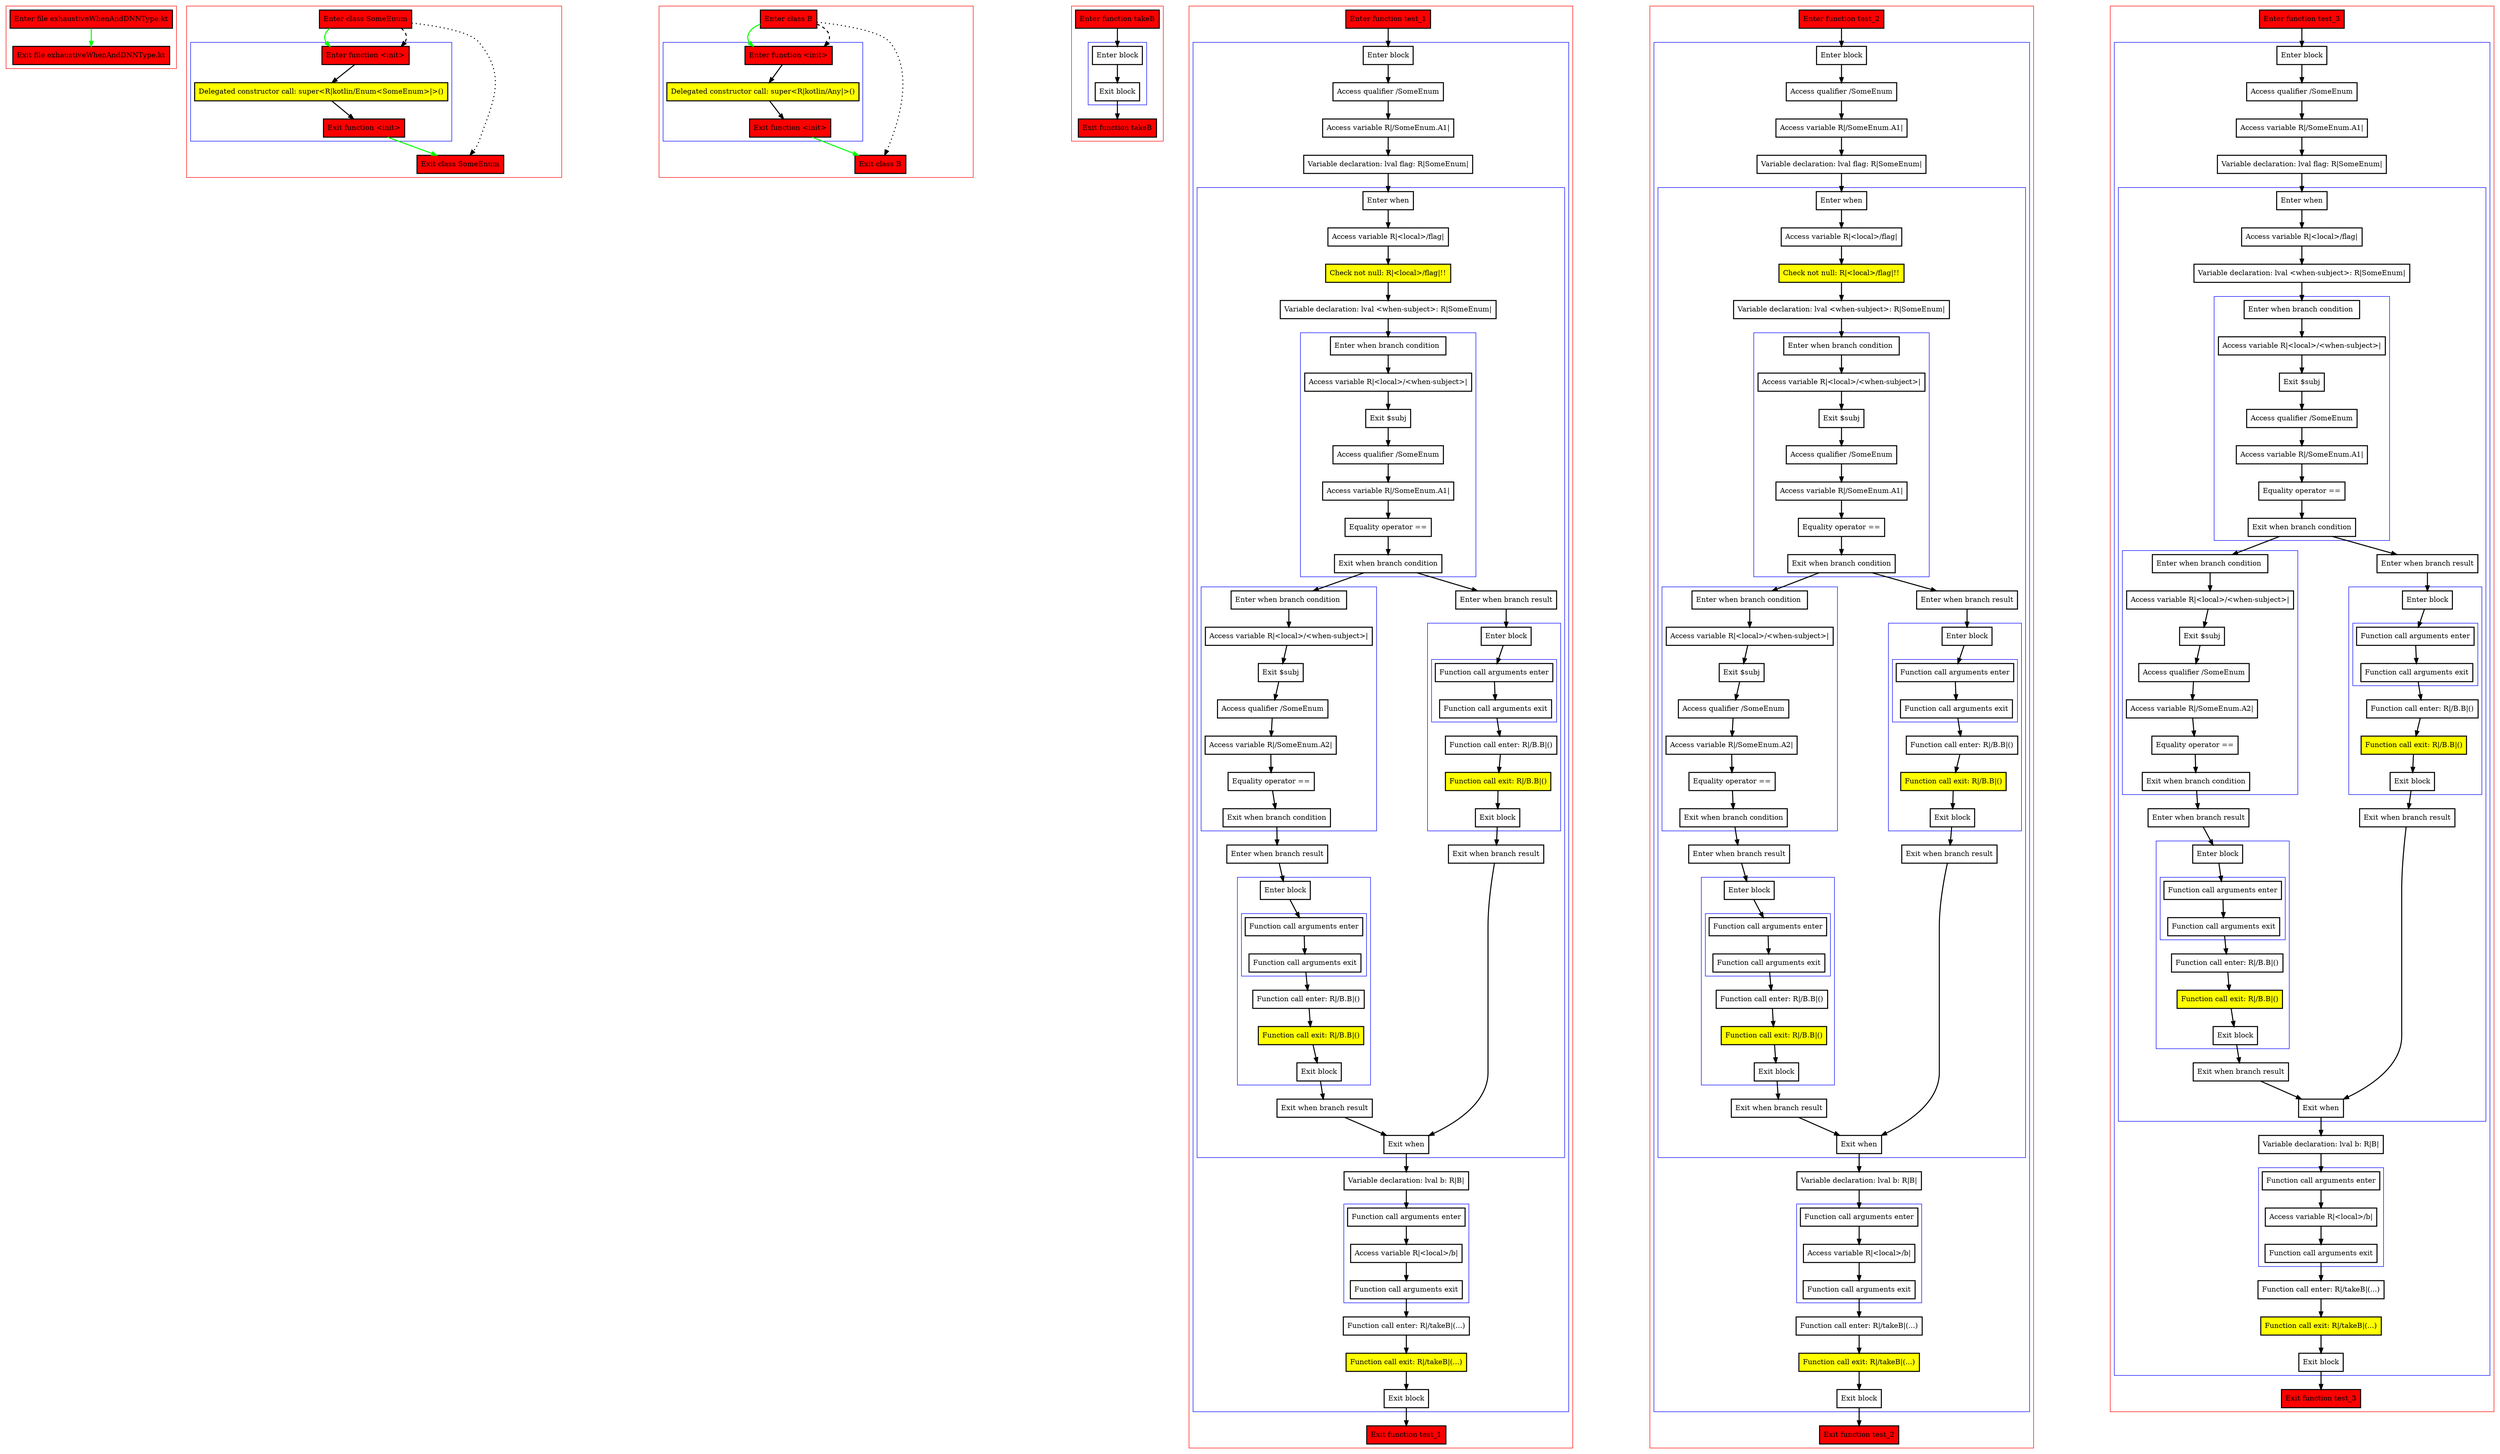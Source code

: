 digraph exhaustiveWhenAndDNNType_kt {
    graph [nodesep=3]
    node [shape=box penwidth=2]
    edge [penwidth=2]

    subgraph cluster_0 {
        color=red
        0 [label="Enter file exhaustiveWhenAndDNNType.kt" style="filled" fillcolor=red];
        1 [label="Exit file exhaustiveWhenAndDNNType.kt" style="filled" fillcolor=red];
    }
    0 -> {1} [color=green];

    subgraph cluster_1 {
        color=red
        2 [label="Enter class SomeEnum" style="filled" fillcolor=red];
        subgraph cluster_2 {
            color=blue
            3 [label="Enter function <init>" style="filled" fillcolor=red];
            4 [label="Delegated constructor call: super<R|kotlin/Enum<SomeEnum>|>()" style="filled" fillcolor=yellow];
            5 [label="Exit function <init>" style="filled" fillcolor=red];
        }
        6 [label="Exit class SomeEnum" style="filled" fillcolor=red];
    }
    2 -> {3} [color=green];
    2 -> {6} [style=dotted];
    2 -> {3} [style=dashed];
    3 -> {4};
    4 -> {5};
    5 -> {6} [color=green];

    subgraph cluster_3 {
        color=red
        7 [label="Enter class B" style="filled" fillcolor=red];
        subgraph cluster_4 {
            color=blue
            8 [label="Enter function <init>" style="filled" fillcolor=red];
            9 [label="Delegated constructor call: super<R|kotlin/Any|>()" style="filled" fillcolor=yellow];
            10 [label="Exit function <init>" style="filled" fillcolor=red];
        }
        11 [label="Exit class B" style="filled" fillcolor=red];
    }
    7 -> {8} [color=green];
    7 -> {11} [style=dotted];
    7 -> {8} [style=dashed];
    8 -> {9};
    9 -> {10};
    10 -> {11} [color=green];

    subgraph cluster_5 {
        color=red
        12 [label="Enter function takeB" style="filled" fillcolor=red];
        subgraph cluster_6 {
            color=blue
            13 [label="Enter block"];
            14 [label="Exit block"];
        }
        15 [label="Exit function takeB" style="filled" fillcolor=red];
    }
    12 -> {13};
    13 -> {14};
    14 -> {15};

    subgraph cluster_7 {
        color=red
        16 [label="Enter function test_1" style="filled" fillcolor=red];
        subgraph cluster_8 {
            color=blue
            17 [label="Enter block"];
            18 [label="Access qualifier /SomeEnum"];
            19 [label="Access variable R|/SomeEnum.A1|"];
            20 [label="Variable declaration: lval flag: R|SomeEnum|"];
            subgraph cluster_9 {
                color=blue
                21 [label="Enter when"];
                22 [label="Access variable R|<local>/flag|"];
                23 [label="Check not null: R|<local>/flag|!!" style="filled" fillcolor=yellow];
                24 [label="Variable declaration: lval <when-subject>: R|SomeEnum|"];
                subgraph cluster_10 {
                    color=blue
                    25 [label="Enter when branch condition "];
                    26 [label="Access variable R|<local>/<when-subject>|"];
                    27 [label="Exit $subj"];
                    28 [label="Access qualifier /SomeEnum"];
                    29 [label="Access variable R|/SomeEnum.A1|"];
                    30 [label="Equality operator =="];
                    31 [label="Exit when branch condition"];
                }
                subgraph cluster_11 {
                    color=blue
                    32 [label="Enter when branch condition "];
                    33 [label="Access variable R|<local>/<when-subject>|"];
                    34 [label="Exit $subj"];
                    35 [label="Access qualifier /SomeEnum"];
                    36 [label="Access variable R|/SomeEnum.A2|"];
                    37 [label="Equality operator =="];
                    38 [label="Exit when branch condition"];
                }
                39 [label="Enter when branch result"];
                subgraph cluster_12 {
                    color=blue
                    40 [label="Enter block"];
                    subgraph cluster_13 {
                        color=blue
                        41 [label="Function call arguments enter"];
                        42 [label="Function call arguments exit"];
                    }
                    43 [label="Function call enter: R|/B.B|()"];
                    44 [label="Function call exit: R|/B.B|()" style="filled" fillcolor=yellow];
                    45 [label="Exit block"];
                }
                46 [label="Exit when branch result"];
                47 [label="Enter when branch result"];
                subgraph cluster_14 {
                    color=blue
                    48 [label="Enter block"];
                    subgraph cluster_15 {
                        color=blue
                        49 [label="Function call arguments enter"];
                        50 [label="Function call arguments exit"];
                    }
                    51 [label="Function call enter: R|/B.B|()"];
                    52 [label="Function call exit: R|/B.B|()" style="filled" fillcolor=yellow];
                    53 [label="Exit block"];
                }
                54 [label="Exit when branch result"];
                55 [label="Exit when"];
            }
            56 [label="Variable declaration: lval b: R|B|"];
            subgraph cluster_16 {
                color=blue
                57 [label="Function call arguments enter"];
                58 [label="Access variable R|<local>/b|"];
                59 [label="Function call arguments exit"];
            }
            60 [label="Function call enter: R|/takeB|(...)"];
            61 [label="Function call exit: R|/takeB|(...)" style="filled" fillcolor=yellow];
            62 [label="Exit block"];
        }
        63 [label="Exit function test_1" style="filled" fillcolor=red];
    }
    16 -> {17};
    17 -> {18};
    18 -> {19};
    19 -> {20};
    20 -> {21};
    21 -> {22};
    22 -> {23};
    23 -> {24};
    24 -> {25};
    25 -> {26};
    26 -> {27};
    27 -> {28};
    28 -> {29};
    29 -> {30};
    30 -> {31};
    31 -> {32 47};
    32 -> {33};
    33 -> {34};
    34 -> {35};
    35 -> {36};
    36 -> {37};
    37 -> {38};
    38 -> {39};
    39 -> {40};
    40 -> {41};
    41 -> {42};
    42 -> {43};
    43 -> {44};
    44 -> {45};
    45 -> {46};
    46 -> {55};
    47 -> {48};
    48 -> {49};
    49 -> {50};
    50 -> {51};
    51 -> {52};
    52 -> {53};
    53 -> {54};
    54 -> {55};
    55 -> {56};
    56 -> {57};
    57 -> {58};
    58 -> {59};
    59 -> {60};
    60 -> {61};
    61 -> {62};
    62 -> {63};

    subgraph cluster_17 {
        color=red
        64 [label="Enter function test_2" style="filled" fillcolor=red];
        subgraph cluster_18 {
            color=blue
            65 [label="Enter block"];
            66 [label="Access qualifier /SomeEnum"];
            67 [label="Access variable R|/SomeEnum.A1|"];
            68 [label="Variable declaration: lval flag: R|SomeEnum|"];
            subgraph cluster_19 {
                color=blue
                69 [label="Enter when"];
                70 [label="Access variable R|<local>/flag|"];
                71 [label="Check not null: R|<local>/flag|!!" style="filled" fillcolor=yellow];
                72 [label="Variable declaration: lval <when-subject>: R|SomeEnum|"];
                subgraph cluster_20 {
                    color=blue
                    73 [label="Enter when branch condition "];
                    74 [label="Access variable R|<local>/<when-subject>|"];
                    75 [label="Exit $subj"];
                    76 [label="Access qualifier /SomeEnum"];
                    77 [label="Access variable R|/SomeEnum.A1|"];
                    78 [label="Equality operator =="];
                    79 [label="Exit when branch condition"];
                }
                subgraph cluster_21 {
                    color=blue
                    80 [label="Enter when branch condition "];
                    81 [label="Access variable R|<local>/<when-subject>|"];
                    82 [label="Exit $subj"];
                    83 [label="Access qualifier /SomeEnum"];
                    84 [label="Access variable R|/SomeEnum.A2|"];
                    85 [label="Equality operator =="];
                    86 [label="Exit when branch condition"];
                }
                87 [label="Enter when branch result"];
                subgraph cluster_22 {
                    color=blue
                    88 [label="Enter block"];
                    subgraph cluster_23 {
                        color=blue
                        89 [label="Function call arguments enter"];
                        90 [label="Function call arguments exit"];
                    }
                    91 [label="Function call enter: R|/B.B|()"];
                    92 [label="Function call exit: R|/B.B|()" style="filled" fillcolor=yellow];
                    93 [label="Exit block"];
                }
                94 [label="Exit when branch result"];
                95 [label="Enter when branch result"];
                subgraph cluster_24 {
                    color=blue
                    96 [label="Enter block"];
                    subgraph cluster_25 {
                        color=blue
                        97 [label="Function call arguments enter"];
                        98 [label="Function call arguments exit"];
                    }
                    99 [label="Function call enter: R|/B.B|()"];
                    100 [label="Function call exit: R|/B.B|()" style="filled" fillcolor=yellow];
                    101 [label="Exit block"];
                }
                102 [label="Exit when branch result"];
                103 [label="Exit when"];
            }
            104 [label="Variable declaration: lval b: R|B|"];
            subgraph cluster_26 {
                color=blue
                105 [label="Function call arguments enter"];
                106 [label="Access variable R|<local>/b|"];
                107 [label="Function call arguments exit"];
            }
            108 [label="Function call enter: R|/takeB|(...)"];
            109 [label="Function call exit: R|/takeB|(...)" style="filled" fillcolor=yellow];
            110 [label="Exit block"];
        }
        111 [label="Exit function test_2" style="filled" fillcolor=red];
    }
    64 -> {65};
    65 -> {66};
    66 -> {67};
    67 -> {68};
    68 -> {69};
    69 -> {70};
    70 -> {71};
    71 -> {72};
    72 -> {73};
    73 -> {74};
    74 -> {75};
    75 -> {76};
    76 -> {77};
    77 -> {78};
    78 -> {79};
    79 -> {80 95};
    80 -> {81};
    81 -> {82};
    82 -> {83};
    83 -> {84};
    84 -> {85};
    85 -> {86};
    86 -> {87};
    87 -> {88};
    88 -> {89};
    89 -> {90};
    90 -> {91};
    91 -> {92};
    92 -> {93};
    93 -> {94};
    94 -> {103};
    95 -> {96};
    96 -> {97};
    97 -> {98};
    98 -> {99};
    99 -> {100};
    100 -> {101};
    101 -> {102};
    102 -> {103};
    103 -> {104};
    104 -> {105};
    105 -> {106};
    106 -> {107};
    107 -> {108};
    108 -> {109};
    109 -> {110};
    110 -> {111};

    subgraph cluster_27 {
        color=red
        112 [label="Enter function test_3" style="filled" fillcolor=red];
        subgraph cluster_28 {
            color=blue
            113 [label="Enter block"];
            114 [label="Access qualifier /SomeEnum"];
            115 [label="Access variable R|/SomeEnum.A1|"];
            116 [label="Variable declaration: lval flag: R|SomeEnum|"];
            subgraph cluster_29 {
                color=blue
                117 [label="Enter when"];
                118 [label="Access variable R|<local>/flag|"];
                119 [label="Variable declaration: lval <when-subject>: R|SomeEnum|"];
                subgraph cluster_30 {
                    color=blue
                    120 [label="Enter when branch condition "];
                    121 [label="Access variable R|<local>/<when-subject>|"];
                    122 [label="Exit $subj"];
                    123 [label="Access qualifier /SomeEnum"];
                    124 [label="Access variable R|/SomeEnum.A1|"];
                    125 [label="Equality operator =="];
                    126 [label="Exit when branch condition"];
                }
                subgraph cluster_31 {
                    color=blue
                    127 [label="Enter when branch condition "];
                    128 [label="Access variable R|<local>/<when-subject>|"];
                    129 [label="Exit $subj"];
                    130 [label="Access qualifier /SomeEnum"];
                    131 [label="Access variable R|/SomeEnum.A2|"];
                    132 [label="Equality operator =="];
                    133 [label="Exit when branch condition"];
                }
                134 [label="Enter when branch result"];
                subgraph cluster_32 {
                    color=blue
                    135 [label="Enter block"];
                    subgraph cluster_33 {
                        color=blue
                        136 [label="Function call arguments enter"];
                        137 [label="Function call arguments exit"];
                    }
                    138 [label="Function call enter: R|/B.B|()"];
                    139 [label="Function call exit: R|/B.B|()" style="filled" fillcolor=yellow];
                    140 [label="Exit block"];
                }
                141 [label="Exit when branch result"];
                142 [label="Enter when branch result"];
                subgraph cluster_34 {
                    color=blue
                    143 [label="Enter block"];
                    subgraph cluster_35 {
                        color=blue
                        144 [label="Function call arguments enter"];
                        145 [label="Function call arguments exit"];
                    }
                    146 [label="Function call enter: R|/B.B|()"];
                    147 [label="Function call exit: R|/B.B|()" style="filled" fillcolor=yellow];
                    148 [label="Exit block"];
                }
                149 [label="Exit when branch result"];
                150 [label="Exit when"];
            }
            151 [label="Variable declaration: lval b: R|B|"];
            subgraph cluster_36 {
                color=blue
                152 [label="Function call arguments enter"];
                153 [label="Access variable R|<local>/b|"];
                154 [label="Function call arguments exit"];
            }
            155 [label="Function call enter: R|/takeB|(...)"];
            156 [label="Function call exit: R|/takeB|(...)" style="filled" fillcolor=yellow];
            157 [label="Exit block"];
        }
        158 [label="Exit function test_3" style="filled" fillcolor=red];
    }
    112 -> {113};
    113 -> {114};
    114 -> {115};
    115 -> {116};
    116 -> {117};
    117 -> {118};
    118 -> {119};
    119 -> {120};
    120 -> {121};
    121 -> {122};
    122 -> {123};
    123 -> {124};
    124 -> {125};
    125 -> {126};
    126 -> {127 142};
    127 -> {128};
    128 -> {129};
    129 -> {130};
    130 -> {131};
    131 -> {132};
    132 -> {133};
    133 -> {134};
    134 -> {135};
    135 -> {136};
    136 -> {137};
    137 -> {138};
    138 -> {139};
    139 -> {140};
    140 -> {141};
    141 -> {150};
    142 -> {143};
    143 -> {144};
    144 -> {145};
    145 -> {146};
    146 -> {147};
    147 -> {148};
    148 -> {149};
    149 -> {150};
    150 -> {151};
    151 -> {152};
    152 -> {153};
    153 -> {154};
    154 -> {155};
    155 -> {156};
    156 -> {157};
    157 -> {158};

}
